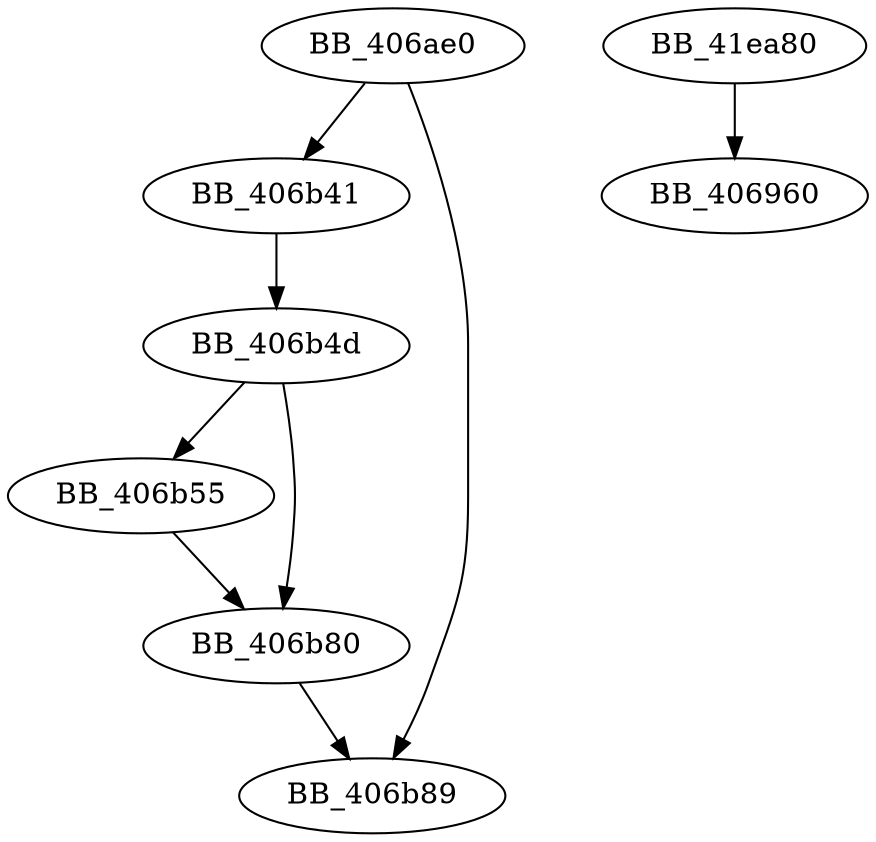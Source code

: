 DiGraph sub_406AE0{
BB_406ae0->BB_406b41
BB_406ae0->BB_406b89
BB_406b41->BB_406b4d
BB_406b4d->BB_406b55
BB_406b4d->BB_406b80
BB_406b55->BB_406b80
BB_406b80->BB_406b89
BB_41ea80->BB_406960
}
